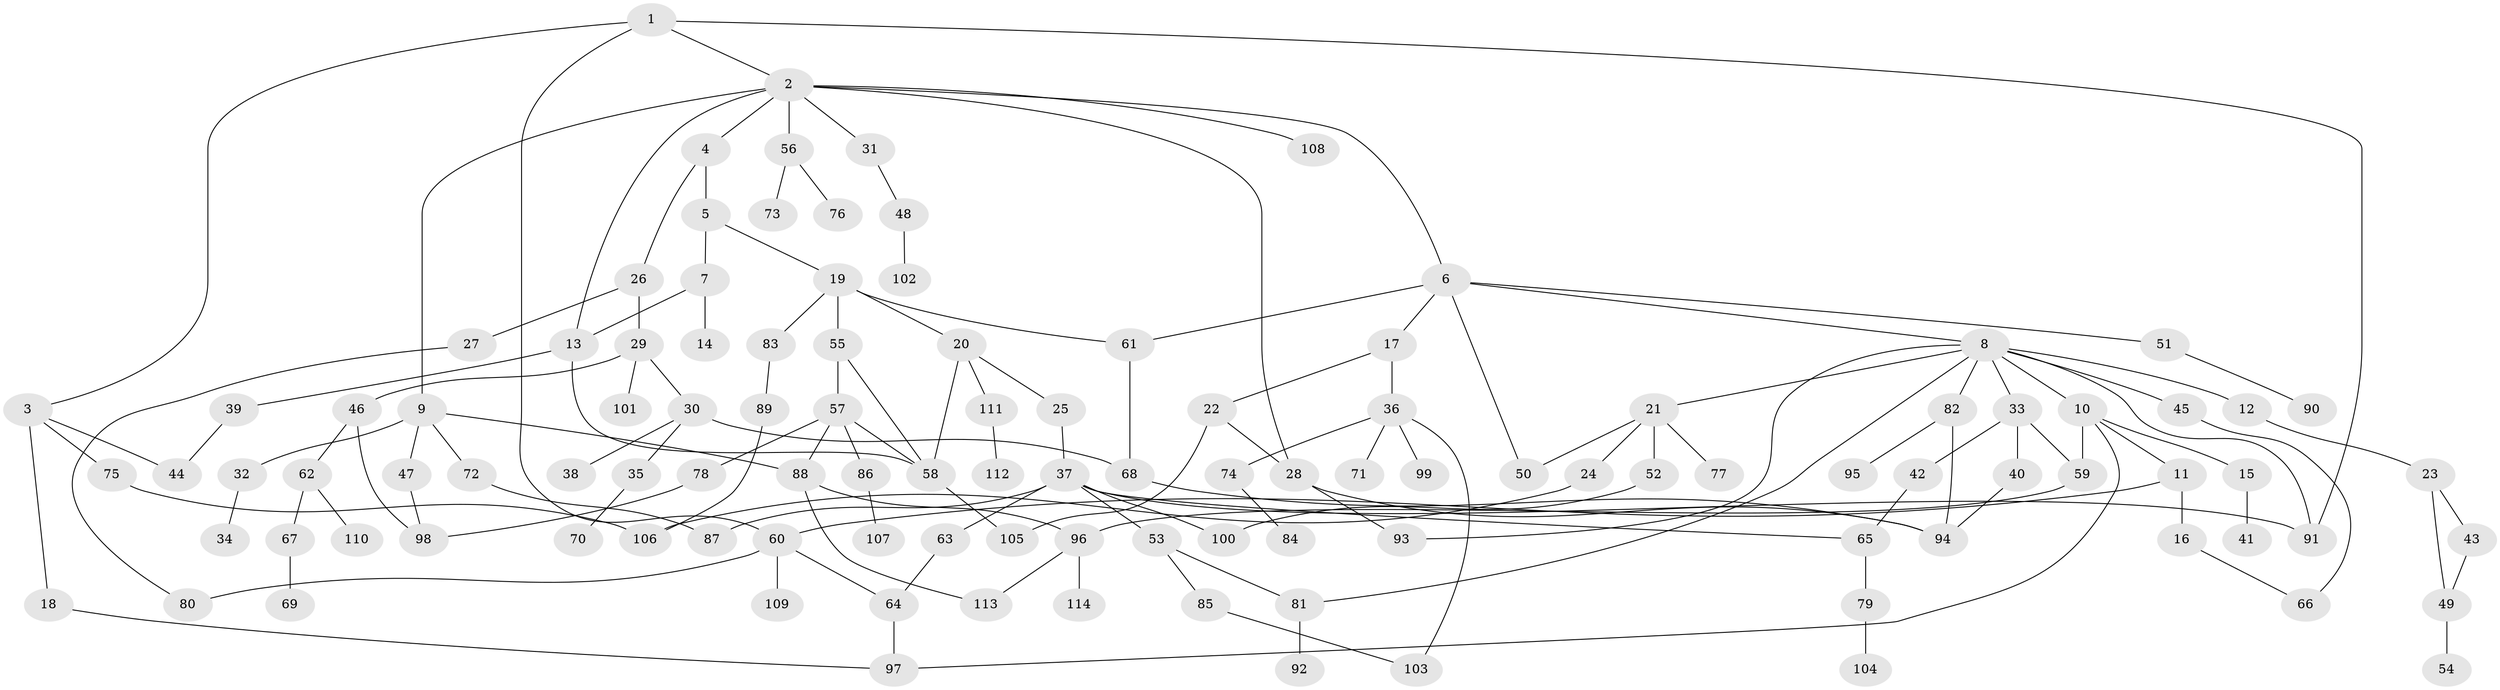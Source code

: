 // Generated by graph-tools (version 1.1) at 2025/10/02/27/25 16:10:55]
// undirected, 114 vertices, 149 edges
graph export_dot {
graph [start="1"]
  node [color=gray90,style=filled];
  1;
  2;
  3;
  4;
  5;
  6;
  7;
  8;
  9;
  10;
  11;
  12;
  13;
  14;
  15;
  16;
  17;
  18;
  19;
  20;
  21;
  22;
  23;
  24;
  25;
  26;
  27;
  28;
  29;
  30;
  31;
  32;
  33;
  34;
  35;
  36;
  37;
  38;
  39;
  40;
  41;
  42;
  43;
  44;
  45;
  46;
  47;
  48;
  49;
  50;
  51;
  52;
  53;
  54;
  55;
  56;
  57;
  58;
  59;
  60;
  61;
  62;
  63;
  64;
  65;
  66;
  67;
  68;
  69;
  70;
  71;
  72;
  73;
  74;
  75;
  76;
  77;
  78;
  79;
  80;
  81;
  82;
  83;
  84;
  85;
  86;
  87;
  88;
  89;
  90;
  91;
  92;
  93;
  94;
  95;
  96;
  97;
  98;
  99;
  100;
  101;
  102;
  103;
  104;
  105;
  106;
  107;
  108;
  109;
  110;
  111;
  112;
  113;
  114;
  1 -- 2;
  1 -- 3;
  1 -- 91;
  1 -- 60;
  2 -- 4;
  2 -- 6;
  2 -- 9;
  2 -- 13;
  2 -- 31;
  2 -- 56;
  2 -- 108;
  2 -- 28;
  3 -- 18;
  3 -- 44;
  3 -- 75;
  4 -- 5;
  4 -- 26;
  5 -- 7;
  5 -- 19;
  6 -- 8;
  6 -- 17;
  6 -- 50;
  6 -- 51;
  6 -- 61;
  7 -- 14;
  7 -- 13;
  8 -- 10;
  8 -- 12;
  8 -- 21;
  8 -- 33;
  8 -- 45;
  8 -- 82;
  8 -- 91;
  8 -- 81;
  8 -- 93;
  9 -- 32;
  9 -- 47;
  9 -- 72;
  9 -- 88;
  10 -- 11;
  10 -- 15;
  10 -- 59;
  10 -- 97;
  11 -- 16;
  11 -- 60;
  12 -- 23;
  13 -- 39;
  13 -- 58;
  15 -- 41;
  16 -- 66;
  17 -- 22;
  17 -- 36;
  18 -- 97;
  19 -- 20;
  19 -- 55;
  19 -- 83;
  19 -- 61;
  20 -- 25;
  20 -- 58;
  20 -- 111;
  21 -- 24;
  21 -- 52;
  21 -- 77;
  21 -- 50;
  22 -- 28;
  22 -- 105;
  23 -- 43;
  23 -- 49;
  24 -- 106;
  25 -- 37;
  26 -- 27;
  26 -- 29;
  27 -- 80;
  28 -- 93;
  28 -- 94;
  29 -- 30;
  29 -- 46;
  29 -- 101;
  30 -- 35;
  30 -- 38;
  30 -- 68;
  31 -- 48;
  32 -- 34;
  33 -- 40;
  33 -- 42;
  33 -- 59;
  35 -- 70;
  36 -- 71;
  36 -- 74;
  36 -- 99;
  36 -- 103;
  37 -- 53;
  37 -- 63;
  37 -- 87;
  37 -- 65;
  37 -- 91;
  37 -- 100;
  39 -- 44;
  40 -- 94;
  42 -- 65;
  43 -- 49;
  45 -- 66;
  46 -- 62;
  46 -- 98;
  47 -- 98;
  48 -- 102;
  49 -- 54;
  51 -- 90;
  52 -- 100;
  53 -- 81;
  53 -- 85;
  55 -- 57;
  55 -- 58;
  56 -- 73;
  56 -- 76;
  57 -- 78;
  57 -- 86;
  57 -- 88;
  57 -- 58;
  58 -- 105;
  59 -- 96;
  60 -- 109;
  60 -- 80;
  60 -- 64;
  61 -- 68;
  62 -- 67;
  62 -- 110;
  63 -- 64;
  64 -- 97;
  65 -- 79;
  67 -- 69;
  68 -- 94;
  72 -- 87;
  74 -- 84;
  75 -- 106;
  78 -- 98;
  79 -- 104;
  81 -- 92;
  82 -- 94;
  82 -- 95;
  83 -- 89;
  85 -- 103;
  86 -- 107;
  88 -- 96;
  88 -- 113;
  89 -- 106;
  96 -- 114;
  96 -- 113;
  111 -- 112;
}
